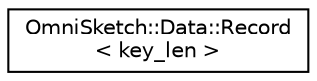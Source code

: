 digraph "Graphical Class Hierarchy"
{
 // LATEX_PDF_SIZE
  edge [fontname="Helvetica",fontsize="10",labelfontname="Helvetica",labelfontsize="10"];
  node [fontname="Helvetica",fontsize="10",shape=record];
  rankdir="LR";
  Node0 [label="OmniSketch::Data::Record\l\< key_len \>",height=0.2,width=0.4,color="black", fillcolor="white", style="filled",URL="$struct_omni_sketch_1_1_data_1_1_record.html",tooltip="Struct of a single record (i.e., a packet in a segment of streaming data)"];
}
